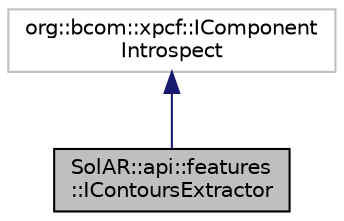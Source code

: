 digraph "SolAR::api::features::IContoursExtractor"
{
 // LATEX_PDF_SIZE
  edge [fontname="Helvetica",fontsize="10",labelfontname="Helvetica",labelfontsize="10"];
  node [fontname="Helvetica",fontsize="10",shape=record];
  Node1 [label="SolAR::api::features\l::IContoursExtractor",height=0.2,width=0.4,color="black", fillcolor="grey75", style="filled", fontcolor="black",tooltip="Extracts contours from an image. UUID: 42d82ab6-cc62-11e7-abc4-cec278b6b50a"];
  Node2 -> Node1 [dir="back",color="midnightblue",fontsize="10",style="solid",fontname="Helvetica"];
  Node2 [label="org::bcom::xpcf::IComponent\lIntrospect",height=0.2,width=0.4,color="grey75", fillcolor="white", style="filled",tooltip=" "];
}
